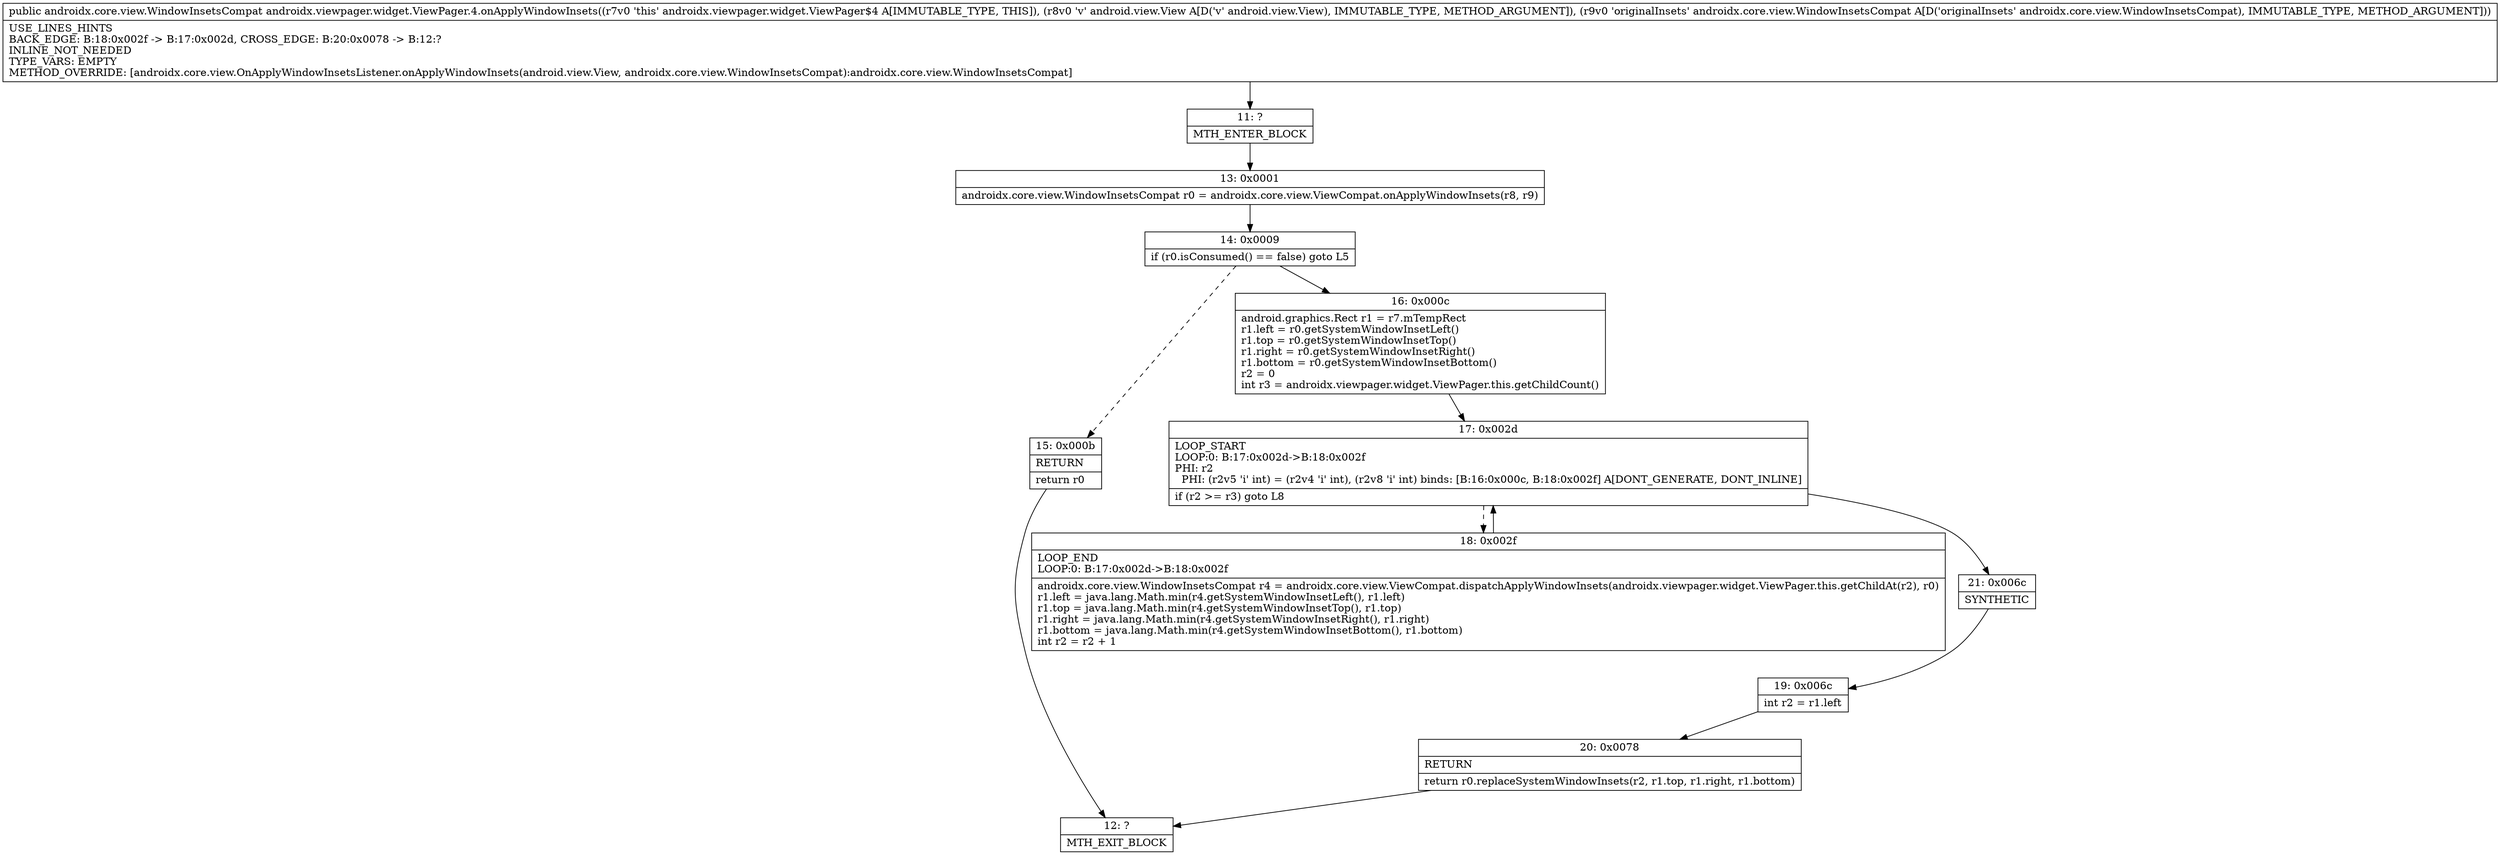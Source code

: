 digraph "CFG forandroidx.viewpager.widget.ViewPager.4.onApplyWindowInsets(Landroid\/view\/View;Landroidx\/core\/view\/WindowInsetsCompat;)Landroidx\/core\/view\/WindowInsetsCompat;" {
Node_11 [shape=record,label="{11\:\ ?|MTH_ENTER_BLOCK\l}"];
Node_13 [shape=record,label="{13\:\ 0x0001|androidx.core.view.WindowInsetsCompat r0 = androidx.core.view.ViewCompat.onApplyWindowInsets(r8, r9)\l}"];
Node_14 [shape=record,label="{14\:\ 0x0009|if (r0.isConsumed() == false) goto L5\l}"];
Node_15 [shape=record,label="{15\:\ 0x000b|RETURN\l|return r0\l}"];
Node_12 [shape=record,label="{12\:\ ?|MTH_EXIT_BLOCK\l}"];
Node_16 [shape=record,label="{16\:\ 0x000c|android.graphics.Rect r1 = r7.mTempRect\lr1.left = r0.getSystemWindowInsetLeft()\lr1.top = r0.getSystemWindowInsetTop()\lr1.right = r0.getSystemWindowInsetRight()\lr1.bottom = r0.getSystemWindowInsetBottom()\lr2 = 0\lint r3 = androidx.viewpager.widget.ViewPager.this.getChildCount()\l}"];
Node_17 [shape=record,label="{17\:\ 0x002d|LOOP_START\lLOOP:0: B:17:0x002d\-\>B:18:0x002f\lPHI: r2 \l  PHI: (r2v5 'i' int) = (r2v4 'i' int), (r2v8 'i' int) binds: [B:16:0x000c, B:18:0x002f] A[DONT_GENERATE, DONT_INLINE]\l|if (r2 \>= r3) goto L8\l}"];
Node_18 [shape=record,label="{18\:\ 0x002f|LOOP_END\lLOOP:0: B:17:0x002d\-\>B:18:0x002f\l|androidx.core.view.WindowInsetsCompat r4 = androidx.core.view.ViewCompat.dispatchApplyWindowInsets(androidx.viewpager.widget.ViewPager.this.getChildAt(r2), r0)\lr1.left = java.lang.Math.min(r4.getSystemWindowInsetLeft(), r1.left)\lr1.top = java.lang.Math.min(r4.getSystemWindowInsetTop(), r1.top)\lr1.right = java.lang.Math.min(r4.getSystemWindowInsetRight(), r1.right)\lr1.bottom = java.lang.Math.min(r4.getSystemWindowInsetBottom(), r1.bottom)\lint r2 = r2 + 1\l}"];
Node_21 [shape=record,label="{21\:\ 0x006c|SYNTHETIC\l}"];
Node_19 [shape=record,label="{19\:\ 0x006c|int r2 = r1.left\l}"];
Node_20 [shape=record,label="{20\:\ 0x0078|RETURN\l|return r0.replaceSystemWindowInsets(r2, r1.top, r1.right, r1.bottom)\l}"];
MethodNode[shape=record,label="{public androidx.core.view.WindowInsetsCompat androidx.viewpager.widget.ViewPager.4.onApplyWindowInsets((r7v0 'this' androidx.viewpager.widget.ViewPager$4 A[IMMUTABLE_TYPE, THIS]), (r8v0 'v' android.view.View A[D('v' android.view.View), IMMUTABLE_TYPE, METHOD_ARGUMENT]), (r9v0 'originalInsets' androidx.core.view.WindowInsetsCompat A[D('originalInsets' androidx.core.view.WindowInsetsCompat), IMMUTABLE_TYPE, METHOD_ARGUMENT]))  | USE_LINES_HINTS\lBACK_EDGE: B:18:0x002f \-\> B:17:0x002d, CROSS_EDGE: B:20:0x0078 \-\> B:12:?\lINLINE_NOT_NEEDED\lTYPE_VARS: EMPTY\lMETHOD_OVERRIDE: [androidx.core.view.OnApplyWindowInsetsListener.onApplyWindowInsets(android.view.View, androidx.core.view.WindowInsetsCompat):androidx.core.view.WindowInsetsCompat]\l}"];
MethodNode -> Node_11;Node_11 -> Node_13;
Node_13 -> Node_14;
Node_14 -> Node_15[style=dashed];
Node_14 -> Node_16;
Node_15 -> Node_12;
Node_16 -> Node_17;
Node_17 -> Node_18[style=dashed];
Node_17 -> Node_21;
Node_18 -> Node_17;
Node_21 -> Node_19;
Node_19 -> Node_20;
Node_20 -> Node_12;
}

